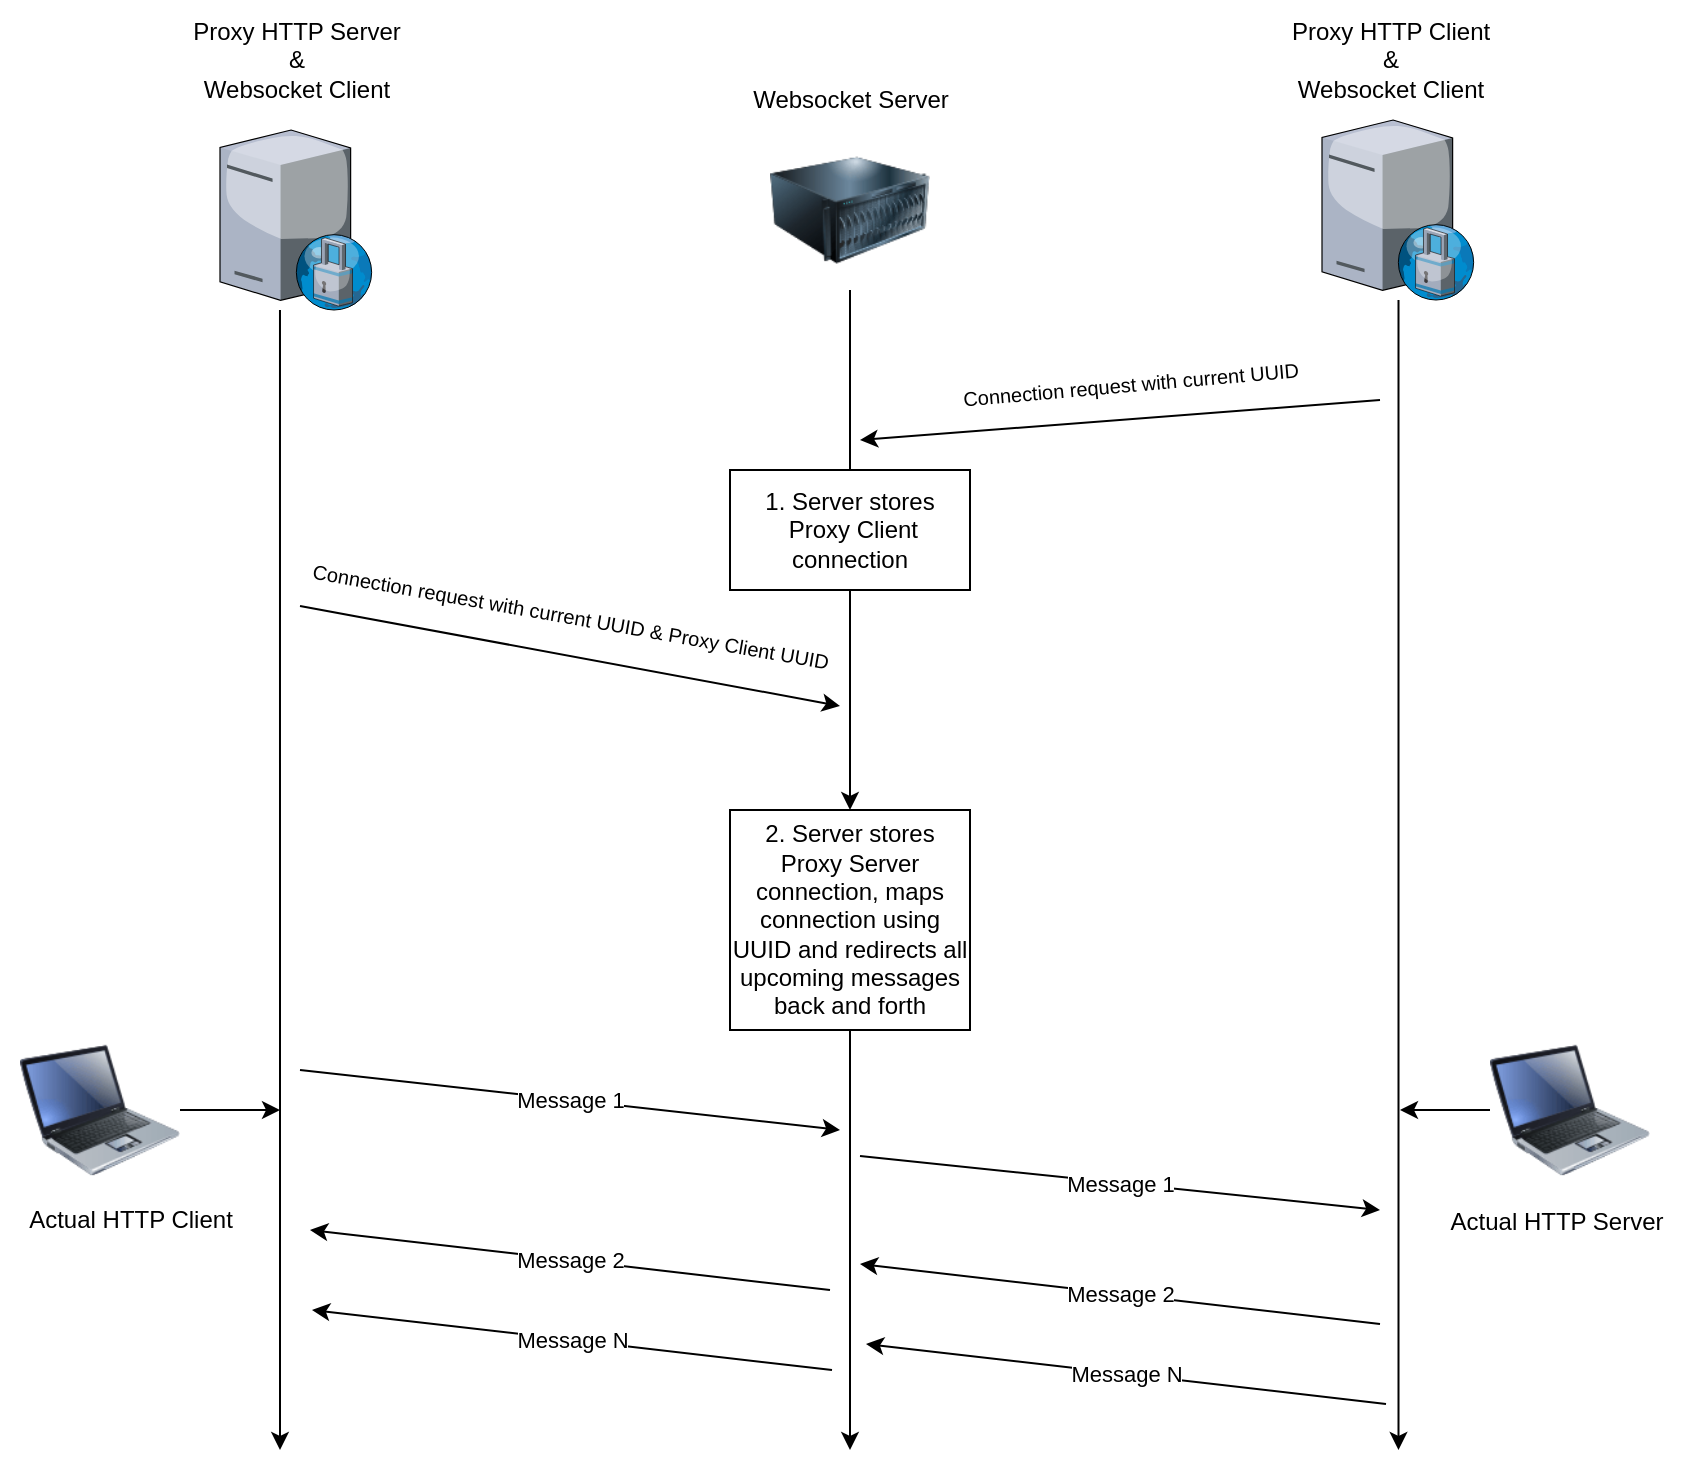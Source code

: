 <mxfile version="21.2.1" type="github">
  <diagram name="Page-1" id="dr6T8ekn_CmlX9sgDNha">
    <mxGraphModel dx="1434" dy="775" grid="1" gridSize="10" guides="1" tooltips="1" connect="1" arrows="1" fold="1" page="1" pageScale="1" pageWidth="850" pageHeight="1100" math="0" shadow="0">
      <root>
        <mxCell id="0" />
        <mxCell id="1" parent="0" />
        <mxCell id="ceJRhMyYK9NuQH_3p3k0-3" style="edgeStyle=orthogonalEdgeStyle;rounded=0;orthogonalLoop=1;jettySize=auto;html=1;" parent="1" source="ceJRhMyYK9NuQH_3p3k0-19" edge="1">
          <mxGeometry relative="1" as="geometry">
            <mxPoint x="425" y="780" as="targetPoint" />
          </mxGeometry>
        </mxCell>
        <mxCell id="ceJRhMyYK9NuQH_3p3k0-1" value="" style="image;html=1;image=img/lib/clip_art/computers/Server_128x128.png" parent="1" vertex="1">
          <mxGeometry x="385" y="120" width="80" height="80" as="geometry" />
        </mxCell>
        <mxCell id="ceJRhMyYK9NuQH_3p3k0-4" style="edgeStyle=orthogonalEdgeStyle;rounded=0;orthogonalLoop=1;jettySize=auto;html=1;exitX=0.392;exitY=1;exitDx=0;exitDy=0;exitPerimeter=0;" parent="1" source="ceJRhMyYK9NuQH_3p3k0-36" edge="1">
          <mxGeometry relative="1" as="geometry">
            <mxPoint x="140" y="780" as="targetPoint" />
            <mxPoint x="200" y="170" as="sourcePoint" />
          </mxGeometry>
        </mxCell>
        <mxCell id="ceJRhMyYK9NuQH_3p3k0-42" style="edgeStyle=orthogonalEdgeStyle;rounded=0;orthogonalLoop=1;jettySize=auto;html=1;" parent="1" source="ceJRhMyYK9NuQH_3p3k0-2" edge="1">
          <mxGeometry relative="1" as="geometry">
            <mxPoint x="140" y="610" as="targetPoint" />
          </mxGeometry>
        </mxCell>
        <mxCell id="ceJRhMyYK9NuQH_3p3k0-2" value="" style="image;html=1;image=img/lib/clip_art/computers/Laptop_128x128.png" parent="1" vertex="1">
          <mxGeometry x="10" y="570" width="80" height="80" as="geometry" />
        </mxCell>
        <mxCell id="ceJRhMyYK9NuQH_3p3k0-7" value="" style="endArrow=classic;html=1;rounded=0;" parent="1" edge="1">
          <mxGeometry width="50" height="50" relative="1" as="geometry">
            <mxPoint x="150" y="358" as="sourcePoint" />
            <mxPoint x="420" y="408" as="targetPoint" />
          </mxGeometry>
        </mxCell>
        <mxCell id="ceJRhMyYK9NuQH_3p3k0-8" value="&lt;font style=&quot;font-size: 10px;&quot;&gt;Connection request with current UUID &amp;amp; Proxy Client UUID&lt;/font&gt;" style="text;html=1;align=center;verticalAlign=middle;resizable=0;points=[];autosize=1;strokeColor=none;fillColor=none;rotation=10;" parent="1" vertex="1">
          <mxGeometry x="140" y="348" width="290" height="30" as="geometry" />
        </mxCell>
        <mxCell id="ceJRhMyYK9NuQH_3p3k0-9" value="Proxy HTTP Server&lt;br&gt;&amp;amp;&lt;br&gt;Websocket Client" style="text;html=1;align=center;verticalAlign=middle;resizable=0;points=[];autosize=1;strokeColor=none;fillColor=none;" parent="1" vertex="1">
          <mxGeometry x="83.25" y="55" width="130" height="60" as="geometry" />
        </mxCell>
        <mxCell id="ceJRhMyYK9NuQH_3p3k0-10" value="Websocket Server" style="text;html=1;align=center;verticalAlign=middle;resizable=0;points=[];autosize=1;strokeColor=none;fillColor=none;" parent="1" vertex="1">
          <mxGeometry x="365" y="90" width="120" height="30" as="geometry" />
        </mxCell>
        <mxCell id="ceJRhMyYK9NuQH_3p3k0-43" style="edgeStyle=orthogonalEdgeStyle;rounded=0;orthogonalLoop=1;jettySize=auto;html=1;" parent="1" source="ceJRhMyYK9NuQH_3p3k0-11" edge="1">
          <mxGeometry relative="1" as="geometry">
            <mxPoint x="700" y="610" as="targetPoint" />
          </mxGeometry>
        </mxCell>
        <mxCell id="ceJRhMyYK9NuQH_3p3k0-11" value="" style="image;html=1;image=img/lib/clip_art/computers/Laptop_128x128.png" parent="1" vertex="1">
          <mxGeometry x="745" y="570" width="80" height="80" as="geometry" />
        </mxCell>
        <mxCell id="ceJRhMyYK9NuQH_3p3k0-13" value="Proxy HTTP Client&lt;br&gt;&amp;amp;&lt;br&gt;Websocket Client" style="text;html=1;align=center;verticalAlign=middle;resizable=0;points=[];autosize=1;strokeColor=none;fillColor=none;" parent="1" vertex="1">
          <mxGeometry x="635" y="55" width="120" height="60" as="geometry" />
        </mxCell>
        <mxCell id="ceJRhMyYK9NuQH_3p3k0-14" value="&lt;font style=&quot;font-size: 10px;&quot;&gt;Connection request with current UUID&lt;/font&gt;" style="text;html=1;align=center;verticalAlign=middle;resizable=0;points=[];autosize=1;strokeColor=none;fillColor=none;rotation=-5;" parent="1" vertex="1">
          <mxGeometry x="470" y="232" width="190" height="30" as="geometry" />
        </mxCell>
        <mxCell id="ceJRhMyYK9NuQH_3p3k0-15" value="" style="endArrow=classic;html=1;rounded=0;" parent="1" edge="1">
          <mxGeometry width="50" height="50" relative="1" as="geometry">
            <mxPoint x="690" y="255" as="sourcePoint" />
            <mxPoint x="430" y="275" as="targetPoint" />
          </mxGeometry>
        </mxCell>
        <mxCell id="ceJRhMyYK9NuQH_3p3k0-20" value="" style="edgeStyle=orthogonalEdgeStyle;rounded=0;orthogonalLoop=1;jettySize=auto;html=1;" parent="1" source="ceJRhMyYK9NuQH_3p3k0-1" target="ceJRhMyYK9NuQH_3p3k0-19" edge="1">
          <mxGeometry relative="1" as="geometry">
            <mxPoint x="425" y="780" as="targetPoint" />
            <mxPoint x="425" y="200" as="sourcePoint" />
          </mxGeometry>
        </mxCell>
        <mxCell id="ceJRhMyYK9NuQH_3p3k0-18" value="1. Server stores&lt;br&gt;&amp;nbsp;Proxy Client connection" style="rounded=0;whiteSpace=wrap;html=1;" parent="1" vertex="1">
          <mxGeometry x="365" y="290" width="120" height="60" as="geometry" />
        </mxCell>
        <mxCell id="ceJRhMyYK9NuQH_3p3k0-19" value="2. Server stores Proxy Server connection, maps connection using UUID and redirects all upcoming messages back and forth" style="rounded=0;whiteSpace=wrap;html=1;" parent="1" vertex="1">
          <mxGeometry x="365" y="460" width="120" height="110" as="geometry" />
        </mxCell>
        <mxCell id="ceJRhMyYK9NuQH_3p3k0-22" value="" style="endArrow=classic;html=1;rounded=0;" parent="1" edge="1">
          <mxGeometry relative="1" as="geometry">
            <mxPoint x="150" y="590" as="sourcePoint" />
            <mxPoint x="420" y="620" as="targetPoint" />
          </mxGeometry>
        </mxCell>
        <mxCell id="ceJRhMyYK9NuQH_3p3k0-23" value="Message 1" style="edgeLabel;resizable=0;html=1;align=center;verticalAlign=middle;" parent="ceJRhMyYK9NuQH_3p3k0-22" connectable="0" vertex="1">
          <mxGeometry relative="1" as="geometry" />
        </mxCell>
        <mxCell id="ceJRhMyYK9NuQH_3p3k0-24" value="" style="endArrow=classic;html=1;rounded=0;" parent="1" edge="1">
          <mxGeometry relative="1" as="geometry">
            <mxPoint x="430" y="633" as="sourcePoint" />
            <mxPoint x="690" y="660" as="targetPoint" />
          </mxGeometry>
        </mxCell>
        <mxCell id="ceJRhMyYK9NuQH_3p3k0-25" value="Message 1" style="edgeLabel;resizable=0;html=1;align=center;verticalAlign=middle;" parent="ceJRhMyYK9NuQH_3p3k0-24" connectable="0" vertex="1">
          <mxGeometry relative="1" as="geometry" />
        </mxCell>
        <mxCell id="ceJRhMyYK9NuQH_3p3k0-28" value="" style="endArrow=classic;html=1;rounded=0;" parent="1" edge="1">
          <mxGeometry relative="1" as="geometry">
            <mxPoint x="690" y="717" as="sourcePoint" />
            <mxPoint x="430" y="687" as="targetPoint" />
          </mxGeometry>
        </mxCell>
        <mxCell id="ceJRhMyYK9NuQH_3p3k0-29" value="Message 2" style="edgeLabel;resizable=0;html=1;align=center;verticalAlign=middle;" parent="ceJRhMyYK9NuQH_3p3k0-28" connectable="0" vertex="1">
          <mxGeometry relative="1" as="geometry" />
        </mxCell>
        <mxCell id="ceJRhMyYK9NuQH_3p3k0-30" value="" style="endArrow=classic;html=1;rounded=0;" parent="1" edge="1">
          <mxGeometry relative="1" as="geometry">
            <mxPoint x="415" y="700" as="sourcePoint" />
            <mxPoint x="155" y="670" as="targetPoint" />
          </mxGeometry>
        </mxCell>
        <mxCell id="ceJRhMyYK9NuQH_3p3k0-31" value="Message 2" style="edgeLabel;resizable=0;html=1;align=center;verticalAlign=middle;" parent="ceJRhMyYK9NuQH_3p3k0-30" connectable="0" vertex="1">
          <mxGeometry relative="1" as="geometry" />
        </mxCell>
        <mxCell id="ceJRhMyYK9NuQH_3p3k0-32" value="" style="endArrow=classic;html=1;rounded=0;" parent="1" edge="1">
          <mxGeometry relative="1" as="geometry">
            <mxPoint x="416" y="740" as="sourcePoint" />
            <mxPoint x="156" y="710" as="targetPoint" />
          </mxGeometry>
        </mxCell>
        <mxCell id="ceJRhMyYK9NuQH_3p3k0-33" value="Message N" style="edgeLabel;resizable=0;html=1;align=center;verticalAlign=middle;" parent="ceJRhMyYK9NuQH_3p3k0-32" connectable="0" vertex="1">
          <mxGeometry relative="1" as="geometry" />
        </mxCell>
        <mxCell id="ceJRhMyYK9NuQH_3p3k0-34" value="" style="endArrow=classic;html=1;rounded=0;" parent="1" edge="1">
          <mxGeometry relative="1" as="geometry">
            <mxPoint x="693" y="757" as="sourcePoint" />
            <mxPoint x="433" y="727" as="targetPoint" />
          </mxGeometry>
        </mxCell>
        <mxCell id="ceJRhMyYK9NuQH_3p3k0-35" value="Message N" style="edgeLabel;resizable=0;html=1;align=center;verticalAlign=middle;" parent="ceJRhMyYK9NuQH_3p3k0-34" connectable="0" vertex="1">
          <mxGeometry relative="1" as="geometry" />
        </mxCell>
        <mxCell id="ceJRhMyYK9NuQH_3p3k0-36" value="" style="verticalLabelPosition=bottom;sketch=0;aspect=fixed;html=1;verticalAlign=top;strokeColor=none;align=center;outlineConnect=0;shape=mxgraph.citrix.proxy_server;" parent="1" vertex="1">
          <mxGeometry x="110" y="120" width="76.5" height="90" as="geometry" />
        </mxCell>
        <mxCell id="ceJRhMyYK9NuQH_3p3k0-39" style="edgeStyle=orthogonalEdgeStyle;rounded=0;orthogonalLoop=1;jettySize=auto;html=1;" parent="1" source="ceJRhMyYK9NuQH_3p3k0-37" edge="1">
          <mxGeometry relative="1" as="geometry">
            <mxPoint x="699.25" y="780" as="targetPoint" />
          </mxGeometry>
        </mxCell>
        <mxCell id="ceJRhMyYK9NuQH_3p3k0-37" value="" style="verticalLabelPosition=bottom;sketch=0;aspect=fixed;html=1;verticalAlign=top;strokeColor=none;align=center;outlineConnect=0;shape=mxgraph.citrix.proxy_server;" parent="1" vertex="1">
          <mxGeometry x="661" y="115" width="76.5" height="90" as="geometry" />
        </mxCell>
        <mxCell id="ceJRhMyYK9NuQH_3p3k0-44" value="Actual HTTP Client" style="text;html=1;align=center;verticalAlign=middle;resizable=0;points=[];autosize=1;strokeColor=none;fillColor=none;" parent="1" vertex="1">
          <mxGeometry y="650" width="130" height="30" as="geometry" />
        </mxCell>
        <mxCell id="ceJRhMyYK9NuQH_3p3k0-45" value="Actual HTTP Server" style="text;html=1;align=center;verticalAlign=middle;resizable=0;points=[];autosize=1;strokeColor=none;fillColor=none;" parent="1" vertex="1">
          <mxGeometry x="713" y="651" width="130" height="30" as="geometry" />
        </mxCell>
      </root>
    </mxGraphModel>
  </diagram>
</mxfile>
